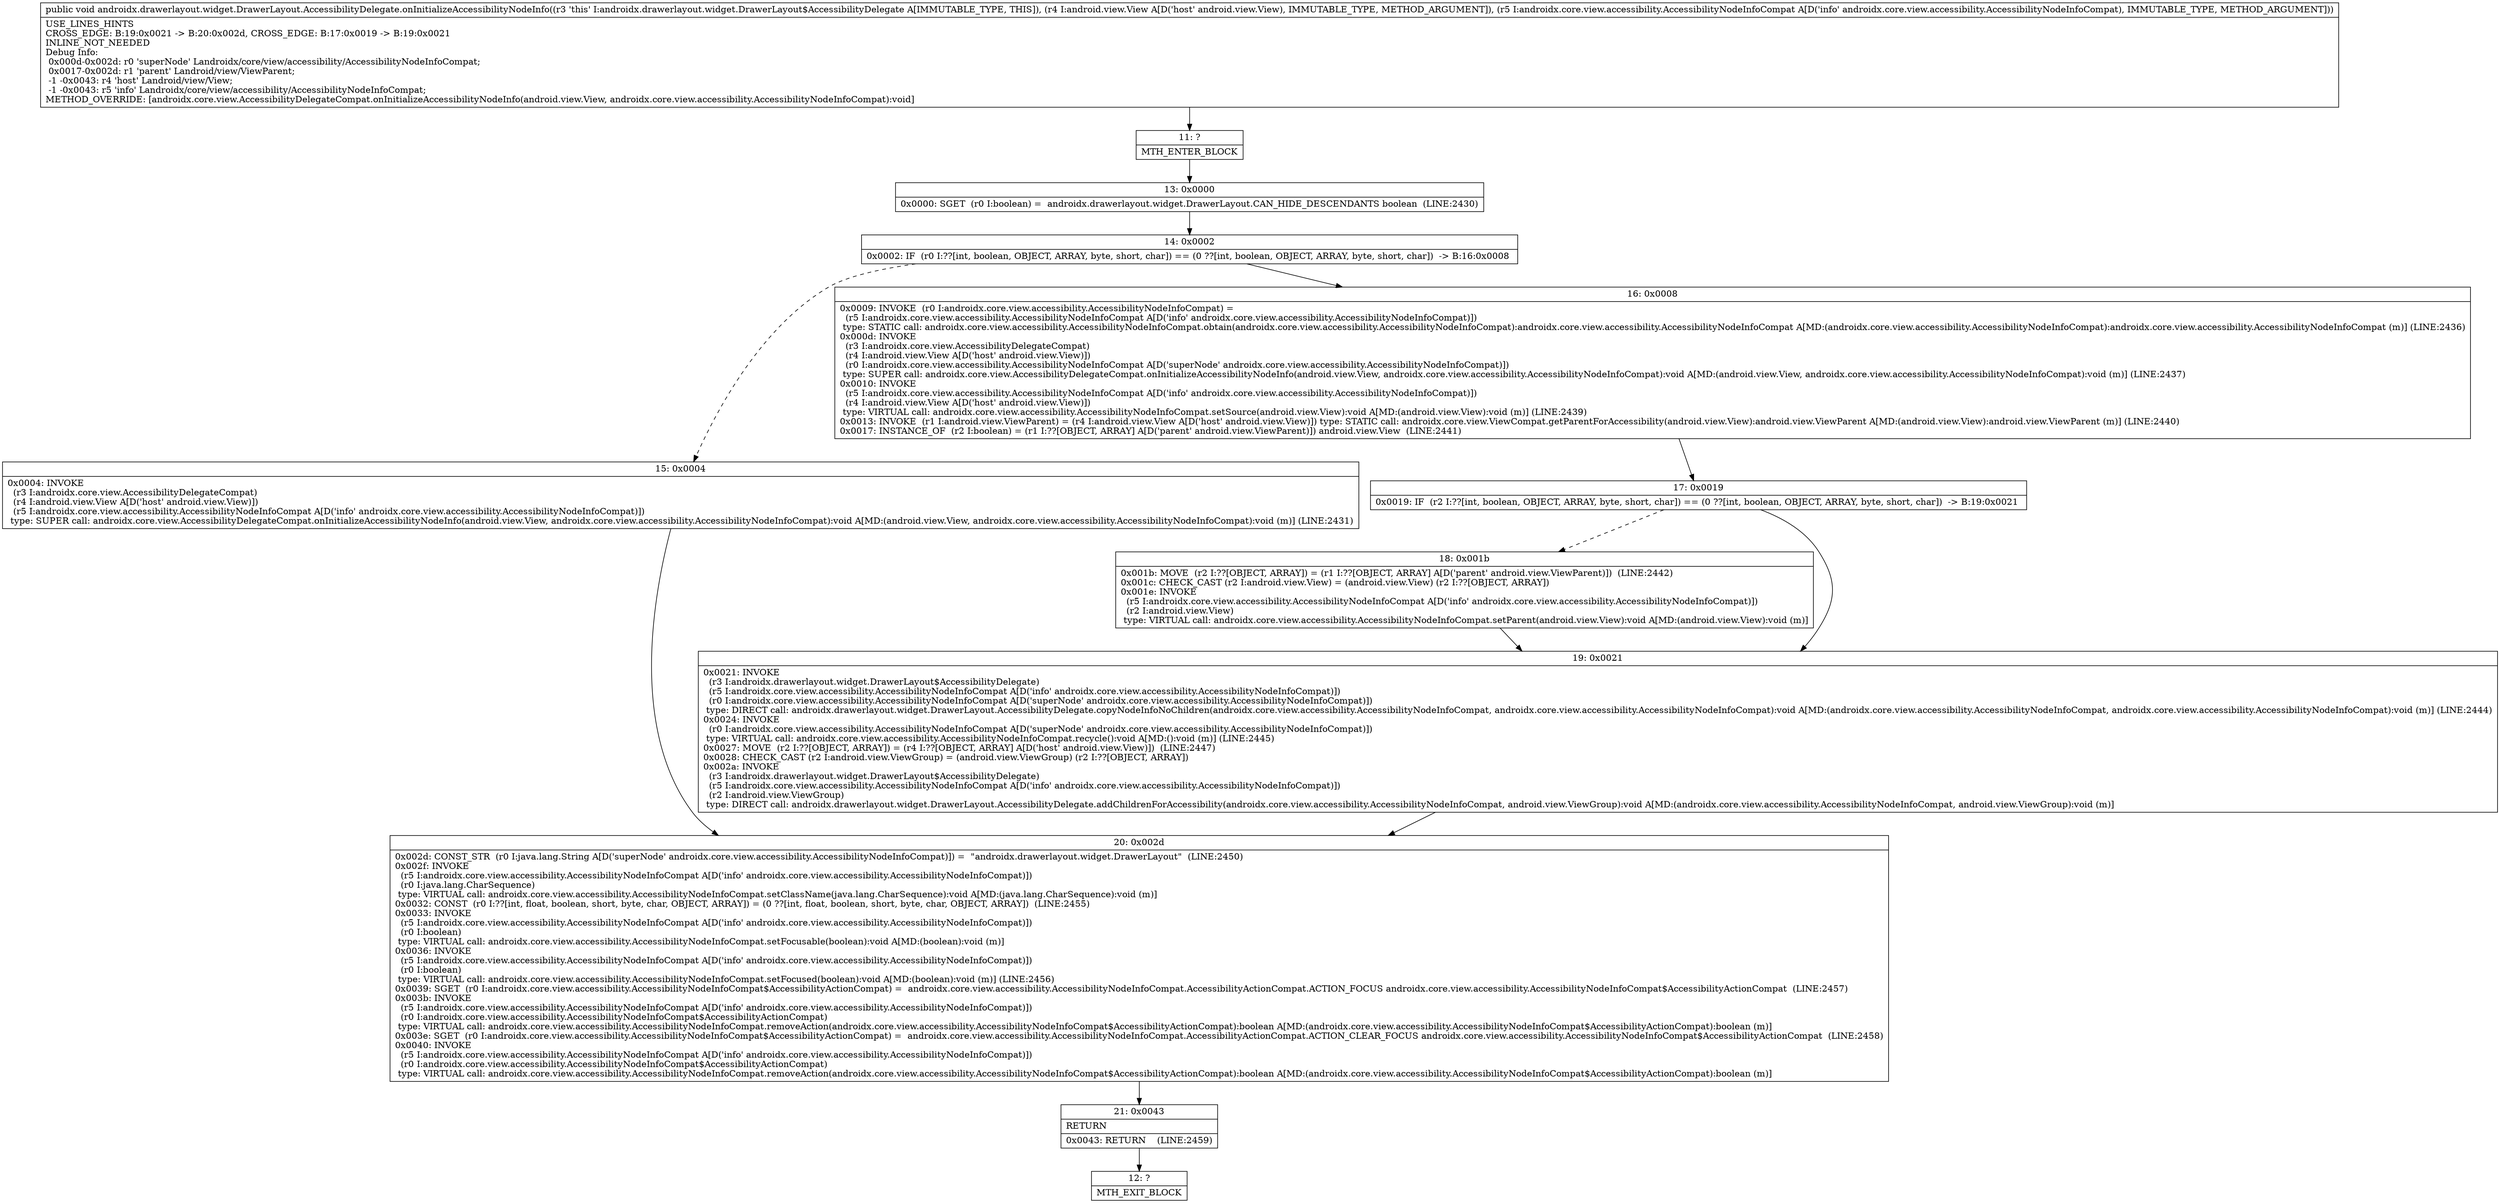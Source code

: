 digraph "CFG forandroidx.drawerlayout.widget.DrawerLayout.AccessibilityDelegate.onInitializeAccessibilityNodeInfo(Landroid\/view\/View;Landroidx\/core\/view\/accessibility\/AccessibilityNodeInfoCompat;)V" {
Node_11 [shape=record,label="{11\:\ ?|MTH_ENTER_BLOCK\l}"];
Node_13 [shape=record,label="{13\:\ 0x0000|0x0000: SGET  (r0 I:boolean) =  androidx.drawerlayout.widget.DrawerLayout.CAN_HIDE_DESCENDANTS boolean  (LINE:2430)\l}"];
Node_14 [shape=record,label="{14\:\ 0x0002|0x0002: IF  (r0 I:??[int, boolean, OBJECT, ARRAY, byte, short, char]) == (0 ??[int, boolean, OBJECT, ARRAY, byte, short, char])  \-\> B:16:0x0008 \l}"];
Node_15 [shape=record,label="{15\:\ 0x0004|0x0004: INVOKE  \l  (r3 I:androidx.core.view.AccessibilityDelegateCompat)\l  (r4 I:android.view.View A[D('host' android.view.View)])\l  (r5 I:androidx.core.view.accessibility.AccessibilityNodeInfoCompat A[D('info' androidx.core.view.accessibility.AccessibilityNodeInfoCompat)])\l type: SUPER call: androidx.core.view.AccessibilityDelegateCompat.onInitializeAccessibilityNodeInfo(android.view.View, androidx.core.view.accessibility.AccessibilityNodeInfoCompat):void A[MD:(android.view.View, androidx.core.view.accessibility.AccessibilityNodeInfoCompat):void (m)] (LINE:2431)\l}"];
Node_20 [shape=record,label="{20\:\ 0x002d|0x002d: CONST_STR  (r0 I:java.lang.String A[D('superNode' androidx.core.view.accessibility.AccessibilityNodeInfoCompat)]) =  \"androidx.drawerlayout.widget.DrawerLayout\"  (LINE:2450)\l0x002f: INVOKE  \l  (r5 I:androidx.core.view.accessibility.AccessibilityNodeInfoCompat A[D('info' androidx.core.view.accessibility.AccessibilityNodeInfoCompat)])\l  (r0 I:java.lang.CharSequence)\l type: VIRTUAL call: androidx.core.view.accessibility.AccessibilityNodeInfoCompat.setClassName(java.lang.CharSequence):void A[MD:(java.lang.CharSequence):void (m)]\l0x0032: CONST  (r0 I:??[int, float, boolean, short, byte, char, OBJECT, ARRAY]) = (0 ??[int, float, boolean, short, byte, char, OBJECT, ARRAY])  (LINE:2455)\l0x0033: INVOKE  \l  (r5 I:androidx.core.view.accessibility.AccessibilityNodeInfoCompat A[D('info' androidx.core.view.accessibility.AccessibilityNodeInfoCompat)])\l  (r0 I:boolean)\l type: VIRTUAL call: androidx.core.view.accessibility.AccessibilityNodeInfoCompat.setFocusable(boolean):void A[MD:(boolean):void (m)]\l0x0036: INVOKE  \l  (r5 I:androidx.core.view.accessibility.AccessibilityNodeInfoCompat A[D('info' androidx.core.view.accessibility.AccessibilityNodeInfoCompat)])\l  (r0 I:boolean)\l type: VIRTUAL call: androidx.core.view.accessibility.AccessibilityNodeInfoCompat.setFocused(boolean):void A[MD:(boolean):void (m)] (LINE:2456)\l0x0039: SGET  (r0 I:androidx.core.view.accessibility.AccessibilityNodeInfoCompat$AccessibilityActionCompat) =  androidx.core.view.accessibility.AccessibilityNodeInfoCompat.AccessibilityActionCompat.ACTION_FOCUS androidx.core.view.accessibility.AccessibilityNodeInfoCompat$AccessibilityActionCompat  (LINE:2457)\l0x003b: INVOKE  \l  (r5 I:androidx.core.view.accessibility.AccessibilityNodeInfoCompat A[D('info' androidx.core.view.accessibility.AccessibilityNodeInfoCompat)])\l  (r0 I:androidx.core.view.accessibility.AccessibilityNodeInfoCompat$AccessibilityActionCompat)\l type: VIRTUAL call: androidx.core.view.accessibility.AccessibilityNodeInfoCompat.removeAction(androidx.core.view.accessibility.AccessibilityNodeInfoCompat$AccessibilityActionCompat):boolean A[MD:(androidx.core.view.accessibility.AccessibilityNodeInfoCompat$AccessibilityActionCompat):boolean (m)]\l0x003e: SGET  (r0 I:androidx.core.view.accessibility.AccessibilityNodeInfoCompat$AccessibilityActionCompat) =  androidx.core.view.accessibility.AccessibilityNodeInfoCompat.AccessibilityActionCompat.ACTION_CLEAR_FOCUS androidx.core.view.accessibility.AccessibilityNodeInfoCompat$AccessibilityActionCompat  (LINE:2458)\l0x0040: INVOKE  \l  (r5 I:androidx.core.view.accessibility.AccessibilityNodeInfoCompat A[D('info' androidx.core.view.accessibility.AccessibilityNodeInfoCompat)])\l  (r0 I:androidx.core.view.accessibility.AccessibilityNodeInfoCompat$AccessibilityActionCompat)\l type: VIRTUAL call: androidx.core.view.accessibility.AccessibilityNodeInfoCompat.removeAction(androidx.core.view.accessibility.AccessibilityNodeInfoCompat$AccessibilityActionCompat):boolean A[MD:(androidx.core.view.accessibility.AccessibilityNodeInfoCompat$AccessibilityActionCompat):boolean (m)]\l}"];
Node_21 [shape=record,label="{21\:\ 0x0043|RETURN\l|0x0043: RETURN    (LINE:2459)\l}"];
Node_12 [shape=record,label="{12\:\ ?|MTH_EXIT_BLOCK\l}"];
Node_16 [shape=record,label="{16\:\ 0x0008|0x0009: INVOKE  (r0 I:androidx.core.view.accessibility.AccessibilityNodeInfoCompat) = \l  (r5 I:androidx.core.view.accessibility.AccessibilityNodeInfoCompat A[D('info' androidx.core.view.accessibility.AccessibilityNodeInfoCompat)])\l type: STATIC call: androidx.core.view.accessibility.AccessibilityNodeInfoCompat.obtain(androidx.core.view.accessibility.AccessibilityNodeInfoCompat):androidx.core.view.accessibility.AccessibilityNodeInfoCompat A[MD:(androidx.core.view.accessibility.AccessibilityNodeInfoCompat):androidx.core.view.accessibility.AccessibilityNodeInfoCompat (m)] (LINE:2436)\l0x000d: INVOKE  \l  (r3 I:androidx.core.view.AccessibilityDelegateCompat)\l  (r4 I:android.view.View A[D('host' android.view.View)])\l  (r0 I:androidx.core.view.accessibility.AccessibilityNodeInfoCompat A[D('superNode' androidx.core.view.accessibility.AccessibilityNodeInfoCompat)])\l type: SUPER call: androidx.core.view.AccessibilityDelegateCompat.onInitializeAccessibilityNodeInfo(android.view.View, androidx.core.view.accessibility.AccessibilityNodeInfoCompat):void A[MD:(android.view.View, androidx.core.view.accessibility.AccessibilityNodeInfoCompat):void (m)] (LINE:2437)\l0x0010: INVOKE  \l  (r5 I:androidx.core.view.accessibility.AccessibilityNodeInfoCompat A[D('info' androidx.core.view.accessibility.AccessibilityNodeInfoCompat)])\l  (r4 I:android.view.View A[D('host' android.view.View)])\l type: VIRTUAL call: androidx.core.view.accessibility.AccessibilityNodeInfoCompat.setSource(android.view.View):void A[MD:(android.view.View):void (m)] (LINE:2439)\l0x0013: INVOKE  (r1 I:android.view.ViewParent) = (r4 I:android.view.View A[D('host' android.view.View)]) type: STATIC call: androidx.core.view.ViewCompat.getParentForAccessibility(android.view.View):android.view.ViewParent A[MD:(android.view.View):android.view.ViewParent (m)] (LINE:2440)\l0x0017: INSTANCE_OF  (r2 I:boolean) = (r1 I:??[OBJECT, ARRAY] A[D('parent' android.view.ViewParent)]) android.view.View  (LINE:2441)\l}"];
Node_17 [shape=record,label="{17\:\ 0x0019|0x0019: IF  (r2 I:??[int, boolean, OBJECT, ARRAY, byte, short, char]) == (0 ??[int, boolean, OBJECT, ARRAY, byte, short, char])  \-\> B:19:0x0021 \l}"];
Node_18 [shape=record,label="{18\:\ 0x001b|0x001b: MOVE  (r2 I:??[OBJECT, ARRAY]) = (r1 I:??[OBJECT, ARRAY] A[D('parent' android.view.ViewParent)])  (LINE:2442)\l0x001c: CHECK_CAST (r2 I:android.view.View) = (android.view.View) (r2 I:??[OBJECT, ARRAY]) \l0x001e: INVOKE  \l  (r5 I:androidx.core.view.accessibility.AccessibilityNodeInfoCompat A[D('info' androidx.core.view.accessibility.AccessibilityNodeInfoCompat)])\l  (r2 I:android.view.View)\l type: VIRTUAL call: androidx.core.view.accessibility.AccessibilityNodeInfoCompat.setParent(android.view.View):void A[MD:(android.view.View):void (m)]\l}"];
Node_19 [shape=record,label="{19\:\ 0x0021|0x0021: INVOKE  \l  (r3 I:androidx.drawerlayout.widget.DrawerLayout$AccessibilityDelegate)\l  (r5 I:androidx.core.view.accessibility.AccessibilityNodeInfoCompat A[D('info' androidx.core.view.accessibility.AccessibilityNodeInfoCompat)])\l  (r0 I:androidx.core.view.accessibility.AccessibilityNodeInfoCompat A[D('superNode' androidx.core.view.accessibility.AccessibilityNodeInfoCompat)])\l type: DIRECT call: androidx.drawerlayout.widget.DrawerLayout.AccessibilityDelegate.copyNodeInfoNoChildren(androidx.core.view.accessibility.AccessibilityNodeInfoCompat, androidx.core.view.accessibility.AccessibilityNodeInfoCompat):void A[MD:(androidx.core.view.accessibility.AccessibilityNodeInfoCompat, androidx.core.view.accessibility.AccessibilityNodeInfoCompat):void (m)] (LINE:2444)\l0x0024: INVOKE  \l  (r0 I:androidx.core.view.accessibility.AccessibilityNodeInfoCompat A[D('superNode' androidx.core.view.accessibility.AccessibilityNodeInfoCompat)])\l type: VIRTUAL call: androidx.core.view.accessibility.AccessibilityNodeInfoCompat.recycle():void A[MD:():void (m)] (LINE:2445)\l0x0027: MOVE  (r2 I:??[OBJECT, ARRAY]) = (r4 I:??[OBJECT, ARRAY] A[D('host' android.view.View)])  (LINE:2447)\l0x0028: CHECK_CAST (r2 I:android.view.ViewGroup) = (android.view.ViewGroup) (r2 I:??[OBJECT, ARRAY]) \l0x002a: INVOKE  \l  (r3 I:androidx.drawerlayout.widget.DrawerLayout$AccessibilityDelegate)\l  (r5 I:androidx.core.view.accessibility.AccessibilityNodeInfoCompat A[D('info' androidx.core.view.accessibility.AccessibilityNodeInfoCompat)])\l  (r2 I:android.view.ViewGroup)\l type: DIRECT call: androidx.drawerlayout.widget.DrawerLayout.AccessibilityDelegate.addChildrenForAccessibility(androidx.core.view.accessibility.AccessibilityNodeInfoCompat, android.view.ViewGroup):void A[MD:(androidx.core.view.accessibility.AccessibilityNodeInfoCompat, android.view.ViewGroup):void (m)]\l}"];
MethodNode[shape=record,label="{public void androidx.drawerlayout.widget.DrawerLayout.AccessibilityDelegate.onInitializeAccessibilityNodeInfo((r3 'this' I:androidx.drawerlayout.widget.DrawerLayout$AccessibilityDelegate A[IMMUTABLE_TYPE, THIS]), (r4 I:android.view.View A[D('host' android.view.View), IMMUTABLE_TYPE, METHOD_ARGUMENT]), (r5 I:androidx.core.view.accessibility.AccessibilityNodeInfoCompat A[D('info' androidx.core.view.accessibility.AccessibilityNodeInfoCompat), IMMUTABLE_TYPE, METHOD_ARGUMENT]))  | USE_LINES_HINTS\lCROSS_EDGE: B:19:0x0021 \-\> B:20:0x002d, CROSS_EDGE: B:17:0x0019 \-\> B:19:0x0021\lINLINE_NOT_NEEDED\lDebug Info:\l  0x000d\-0x002d: r0 'superNode' Landroidx\/core\/view\/accessibility\/AccessibilityNodeInfoCompat;\l  0x0017\-0x002d: r1 'parent' Landroid\/view\/ViewParent;\l  \-1 \-0x0043: r4 'host' Landroid\/view\/View;\l  \-1 \-0x0043: r5 'info' Landroidx\/core\/view\/accessibility\/AccessibilityNodeInfoCompat;\lMETHOD_OVERRIDE: [androidx.core.view.AccessibilityDelegateCompat.onInitializeAccessibilityNodeInfo(android.view.View, androidx.core.view.accessibility.AccessibilityNodeInfoCompat):void]\l}"];
MethodNode -> Node_11;Node_11 -> Node_13;
Node_13 -> Node_14;
Node_14 -> Node_15[style=dashed];
Node_14 -> Node_16;
Node_15 -> Node_20;
Node_20 -> Node_21;
Node_21 -> Node_12;
Node_16 -> Node_17;
Node_17 -> Node_18[style=dashed];
Node_17 -> Node_19;
Node_18 -> Node_19;
Node_19 -> Node_20;
}

